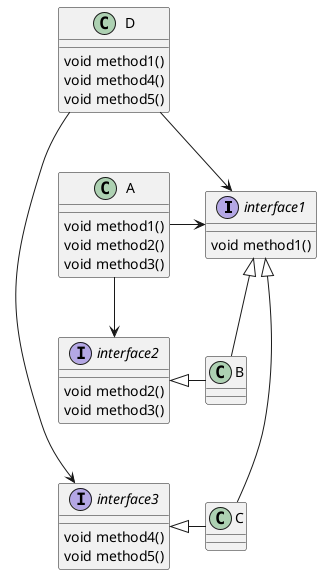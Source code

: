 @startuml

together {
    interface interface1 {
        void method1()
    }

    interface interface2 {
        void method2()
        void method3()
    }

    interface interface3 {
        void method4()
        void method5()
    }
}

together {
    class A {
        void method1()
        void method2()
        void method3()
    }

    class D {
        void method1()
        void method4()
        void method5()
    }
}

together {
    class B
    class C
}

interface2 -up[hidden]- interface1
interface3 -up[hidden]- interface2

A -up[hidden]- D
C -up[hidden]- B

A -right-> interface1
A -right-> interface2

D -right-> interface1
D -right-> interface3

B -left--|> interface1
B -left--|> interface2

C -left--|> interface1
C -left-|> interface3

@enduml